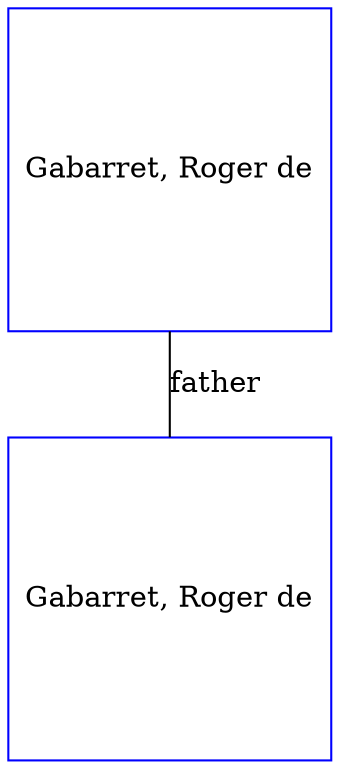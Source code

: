 digraph D {
    edge [dir=none];    node [shape=box];    "006660"   [label="Gabarret, Roger de", shape=box, regular=1, color="blue"] ;
"025280"   [label="Gabarret, Roger de", shape=box, regular=1, color="blue"] ;
025280->006660 [label="father",arrowsize=0.0]; 
}